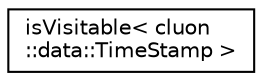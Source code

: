 digraph "Graphical Class Hierarchy"
{
 // LATEX_PDF_SIZE
  edge [fontname="Helvetica",fontsize="10",labelfontname="Helvetica",labelfontsize="10"];
  node [fontname="Helvetica",fontsize="10",shape=record];
  rankdir="LR";
  Node0 [label="isVisitable\< cluon\l::data::TimeStamp \>",height=0.2,width=0.4,color="black", fillcolor="white", style="filled",URL="$structisVisitable_3_01cluon_1_1data_1_1TimeStamp_01_4.html",tooltip=" "];
}
